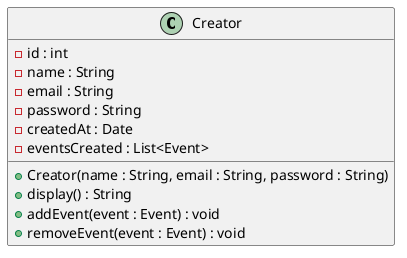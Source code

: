 @startuml Creator
class Creator {
    - id : int
    - name : String
    - email : String
    - password : String
    - createdAt : Date
    - eventsCreated : List<Event>
    + Creator(name : String, email : String, password : String)
    + display() : String
    + addEvent(event : Event) : void
    + removeEvent(event : Event) : void
}
@enduml
